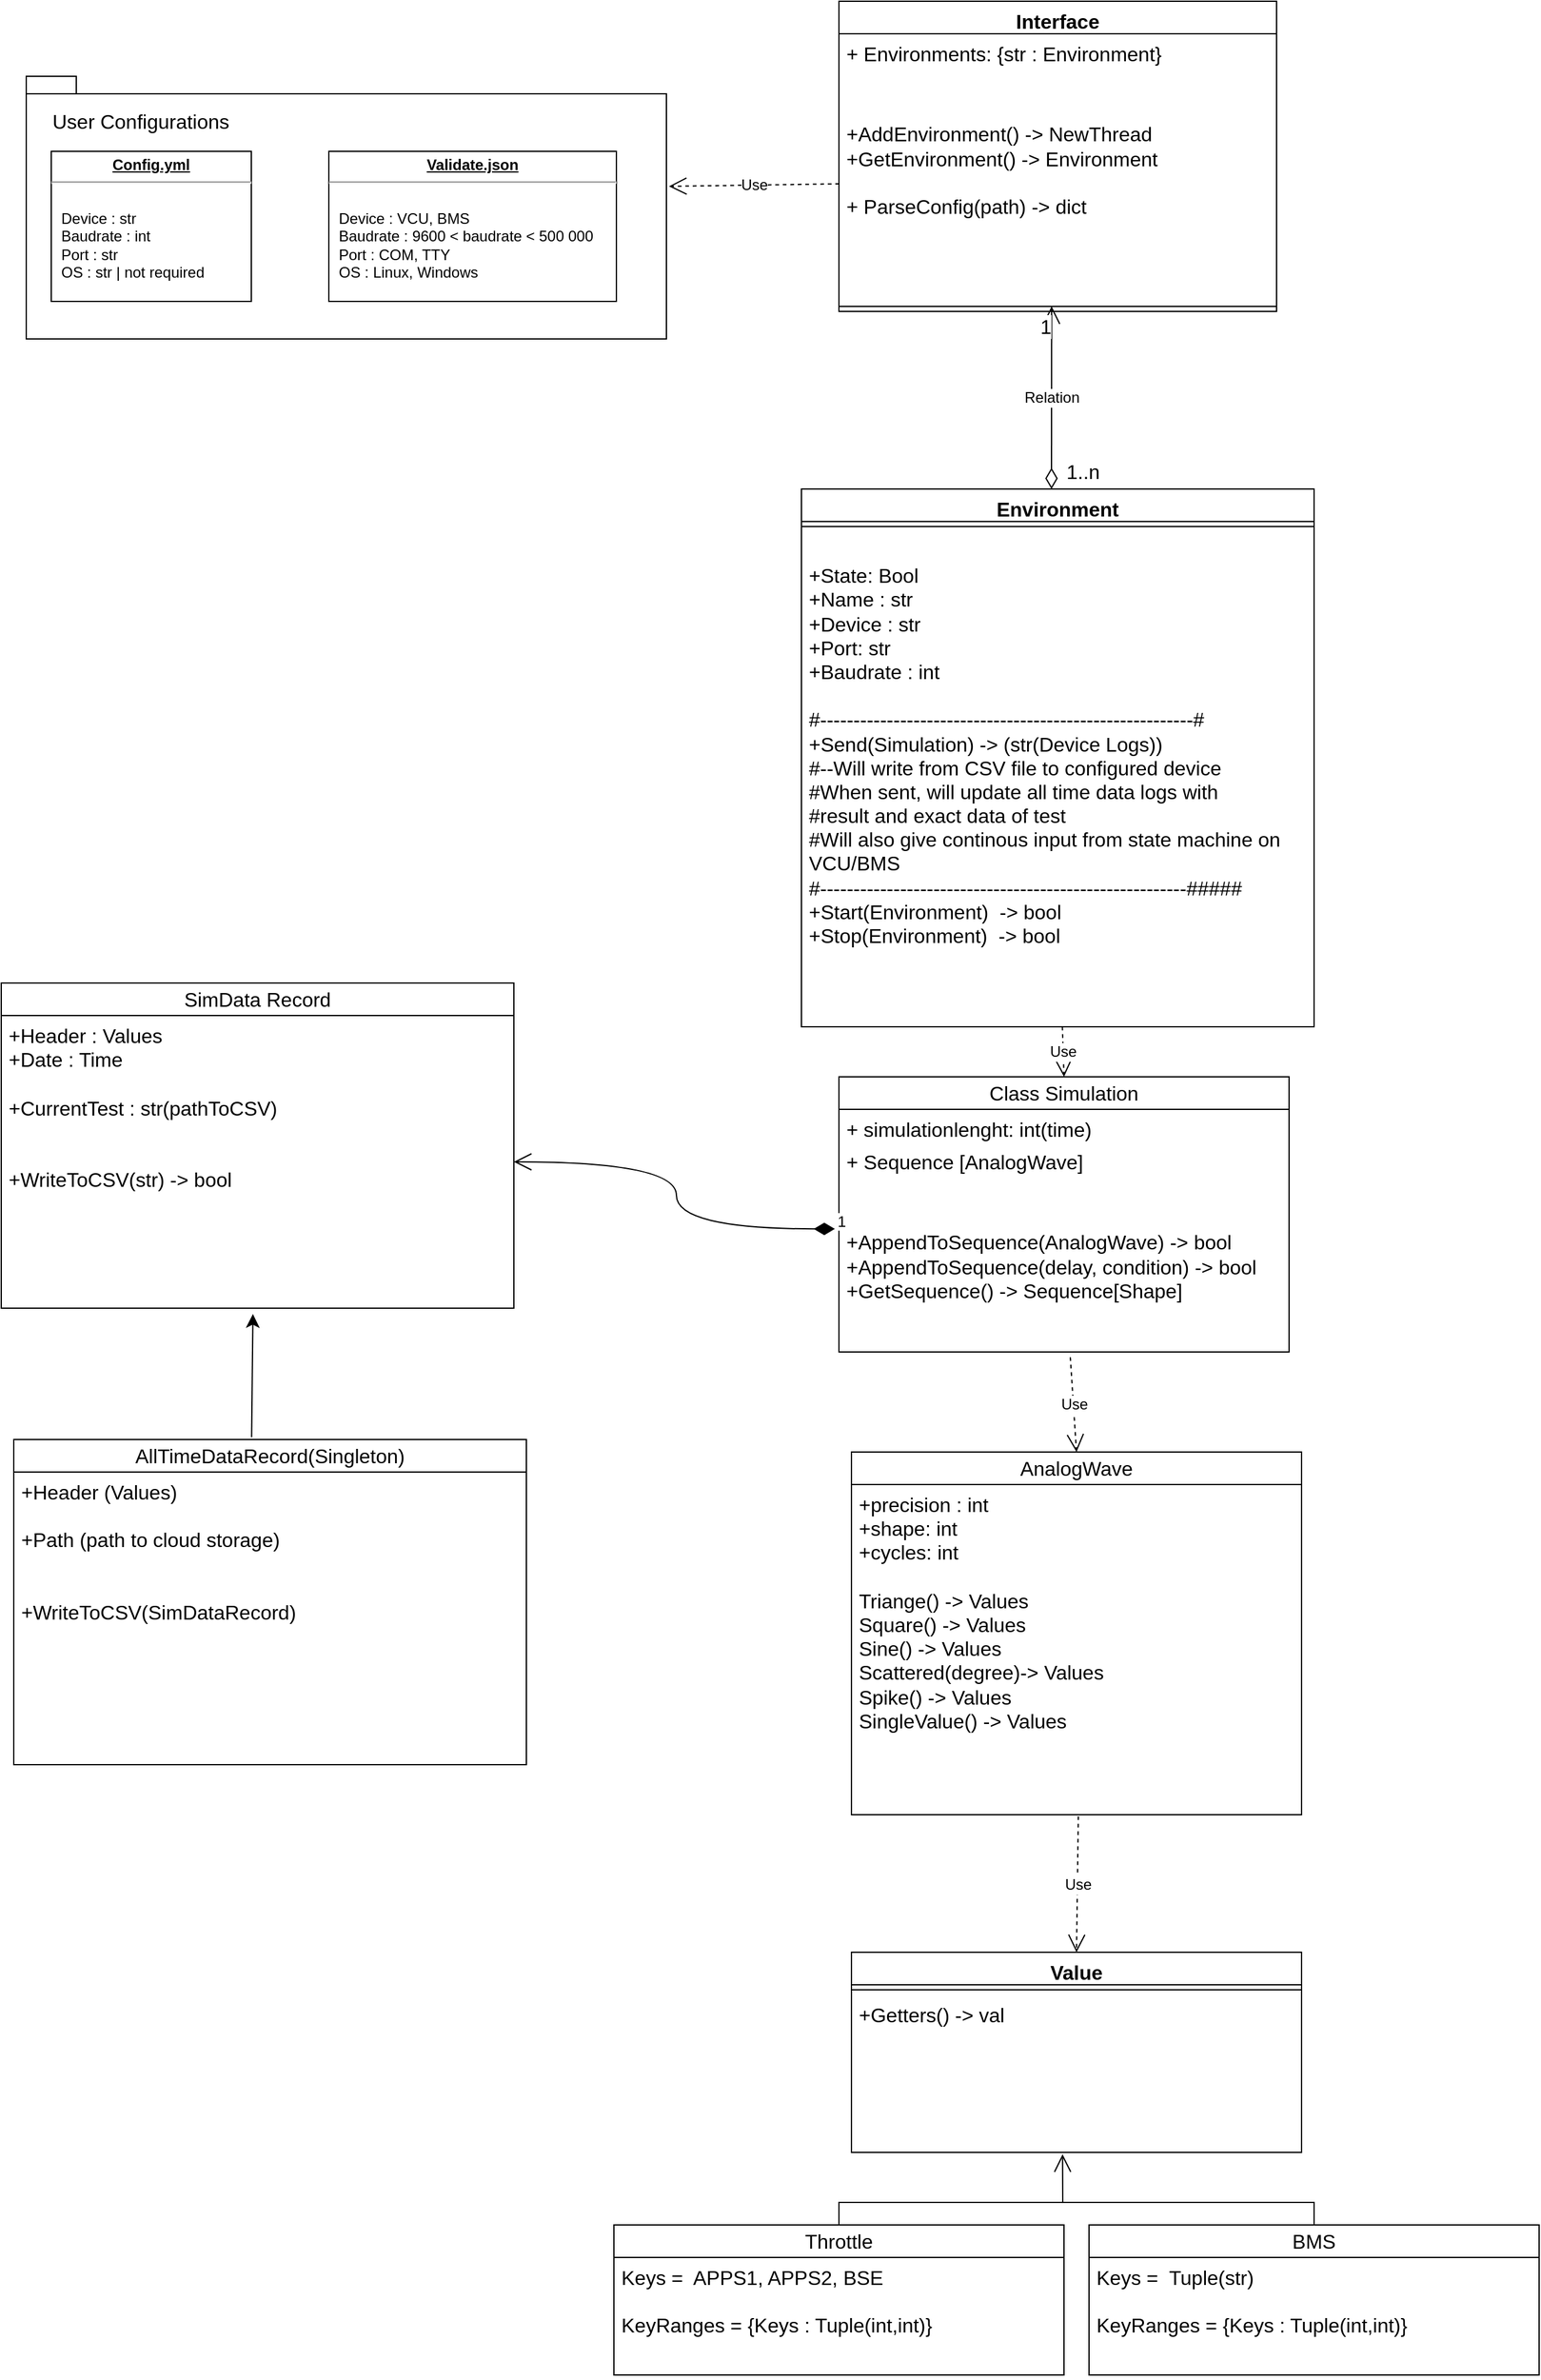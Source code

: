 <mxfile version="21.3.8" type="device">
  <diagram id="C5RBs43oDa-KdzZeNtuy" name="Page-1">
    <mxGraphModel dx="2954" dy="1417" grid="1" gridSize="10" guides="1" tooltips="1" connect="1" arrows="1" fold="1" page="1" pageScale="1" pageWidth="827" pageHeight="1169" math="0" shadow="0">
      <root>
        <mxCell id="WIyWlLk6GJQsqaUBKTNV-0" />
        <mxCell id="WIyWlLk6GJQsqaUBKTNV-1" parent="WIyWlLk6GJQsqaUBKTNV-0" />
        <mxCell id="lc3G6kXywLAPoj3AxXWs-2" value="" style="shape=folder;fontStyle=1;spacingTop=10;tabWidth=40;tabHeight=14;tabPosition=left;html=1;whiteSpace=wrap;fontSize=16;" vertex="1" parent="WIyWlLk6GJQsqaUBKTNV-1">
          <mxGeometry x="220" y="270" width="512" height="210" as="geometry" />
        </mxCell>
        <mxCell id="lc3G6kXywLAPoj3AxXWs-0" value="&lt;p style=&quot;margin:0px;margin-top:4px;text-align:center;text-decoration:underline;&quot;&gt;&lt;b&gt;Config.yml&lt;/b&gt;&lt;/p&gt;&lt;hr&gt;&lt;p style=&quot;margin:0px;margin-left:8px;&quot;&gt;&lt;br&gt;&lt;/p&gt;&lt;p style=&quot;margin:0px;margin-left:8px;&quot;&gt;Device : str&lt;br&gt;Baudrate : int&lt;br&gt;Port : str&lt;/p&gt;&lt;p style=&quot;margin:0px;margin-left:8px;&quot;&gt;OS : str | not required&lt;/p&gt;" style="verticalAlign=top;align=left;overflow=fill;fontSize=12;fontFamily=Helvetica;html=1;whiteSpace=wrap;" vertex="1" parent="WIyWlLk6GJQsqaUBKTNV-1">
          <mxGeometry x="240" y="330" width="160" height="120" as="geometry" />
        </mxCell>
        <mxCell id="lc3G6kXywLAPoj3AxXWs-1" value="&lt;p style=&quot;margin:0px;margin-top:4px;text-align:center;text-decoration:underline;&quot;&gt;&lt;b&gt;Validate.json&lt;/b&gt;&lt;/p&gt;&lt;hr&gt;&lt;p style=&quot;margin:0px;margin-left:8px;&quot;&gt;&lt;br&gt;&lt;/p&gt;&lt;p style=&quot;margin:0px;margin-left:8px;&quot;&gt;Device : VCU, BMS&lt;br&gt;Baudrate : 9600 &amp;lt; baudrate &amp;lt; 500 000&lt;br&gt;Port : COM, TTY&lt;/p&gt;&lt;p style=&quot;margin:0px;margin-left:8px;&quot;&gt;OS : Linux, Windows&lt;/p&gt;" style="verticalAlign=top;align=left;overflow=fill;fontSize=12;fontFamily=Helvetica;html=1;whiteSpace=wrap;" vertex="1" parent="WIyWlLk6GJQsqaUBKTNV-1">
          <mxGeometry x="462" y="330" width="230" height="120" as="geometry" />
        </mxCell>
        <mxCell id="lc3G6kXywLAPoj3AxXWs-4" value="User Configurations" style="text;strokeColor=none;fillColor=none;align=left;verticalAlign=top;spacingLeft=4;spacingRight=4;overflow=hidden;rotatable=0;points=[[0,0.5],[1,0.5]];portConstraint=eastwest;whiteSpace=wrap;html=1;fontSize=16;" vertex="1" parent="WIyWlLk6GJQsqaUBKTNV-1">
          <mxGeometry x="235" y="290" width="170" height="26" as="geometry" />
        </mxCell>
        <mxCell id="lc3G6kXywLAPoj3AxXWs-6" value="Environment" style="swimlane;fontStyle=1;align=center;verticalAlign=top;childLayout=stackLayout;horizontal=1;startSize=26;horizontalStack=0;resizeParent=1;resizeParentMax=0;resizeLast=0;collapsible=1;marginBottom=0;whiteSpace=wrap;html=1;fontSize=16;" vertex="1" parent="WIyWlLk6GJQsqaUBKTNV-1">
          <mxGeometry x="840" y="600" width="410" height="430" as="geometry" />
        </mxCell>
        <mxCell id="lc3G6kXywLAPoj3AxXWs-8" value="" style="line;strokeWidth=1;fillColor=none;align=left;verticalAlign=middle;spacingTop=-1;spacingLeft=3;spacingRight=3;rotatable=0;labelPosition=right;points=[];portConstraint=eastwest;strokeColor=inherit;fontSize=16;" vertex="1" parent="lc3G6kXywLAPoj3AxXWs-6">
          <mxGeometry y="26" width="410" height="8" as="geometry" />
        </mxCell>
        <mxCell id="lc3G6kXywLAPoj3AxXWs-9" value="&lt;br&gt;+State: Bool&lt;br&gt;+Name : str&lt;br&gt;+Device : str&lt;br&gt;+Port: str&lt;br&gt;+Baudrate : int&lt;br&gt;&lt;br&gt;#--------------------------------------------------------#&lt;br&gt;+Send(Simulation) -&amp;gt; (str(Device Logs))&lt;br&gt;#--Will write from CSV file to configured device&lt;br&gt;#When sent, will update all time data logs with &lt;br&gt;#result and exact data of test&lt;br&gt;#Will also give continous input from state machine on VCU/BMS&lt;br&gt;#-------------------------------------------------------#####&lt;br&gt;+Start(Environment)&amp;nbsp; -&amp;gt; bool&amp;nbsp;&lt;br&gt;+Stop(Environment)&amp;nbsp; -&amp;gt; bool" style="text;strokeColor=none;fillColor=none;align=left;verticalAlign=top;spacingLeft=4;spacingRight=4;overflow=hidden;rotatable=0;points=[[0,0.5],[1,0.5]];portConstraint=eastwest;whiteSpace=wrap;html=1;fontSize=16;" vertex="1" parent="lc3G6kXywLAPoj3AxXWs-6">
          <mxGeometry y="34" width="410" height="396" as="geometry" />
        </mxCell>
        <mxCell id="lc3G6kXywLAPoj3AxXWs-13" value="Interface" style="swimlane;fontStyle=1;align=center;verticalAlign=top;childLayout=stackLayout;horizontal=1;startSize=26;horizontalStack=0;resizeParent=1;resizeParentMax=0;resizeLast=0;collapsible=1;marginBottom=0;whiteSpace=wrap;html=1;fontSize=16;" vertex="1" parent="WIyWlLk6GJQsqaUBKTNV-1">
          <mxGeometry x="870" y="210" width="350" height="248" as="geometry" />
        </mxCell>
        <mxCell id="lc3G6kXywLAPoj3AxXWs-14" value="+ Environments: {str : Environment}&lt;br&gt;&lt;br&gt;" style="text;strokeColor=none;fillColor=none;align=left;verticalAlign=top;spacingLeft=4;spacingRight=4;overflow=hidden;rotatable=0;points=[[0,0.5],[1,0.5]];portConstraint=eastwest;whiteSpace=wrap;html=1;fontSize=16;" vertex="1" parent="lc3G6kXywLAPoj3AxXWs-13">
          <mxGeometry y="26" width="350" height="26" as="geometry" />
        </mxCell>
        <mxCell id="lc3G6kXywLAPoj3AxXWs-16" value="&lt;br&gt;&lt;br&gt;+AddEnvironment() -&amp;gt; NewThread&lt;br&gt;+GetEnvironment() -&amp;gt; Environment&lt;br&gt;&lt;br&gt;+ ParseConfig(path) -&amp;gt; dict" style="text;strokeColor=none;fillColor=none;align=left;verticalAlign=top;spacingLeft=4;spacingRight=4;overflow=hidden;rotatable=0;points=[[0,0.5],[1,0.5]];portConstraint=eastwest;whiteSpace=wrap;html=1;fontSize=16;" vertex="1" parent="lc3G6kXywLAPoj3AxXWs-13">
          <mxGeometry y="52" width="350" height="188" as="geometry" />
        </mxCell>
        <mxCell id="lc3G6kXywLAPoj3AxXWs-15" value="" style="line;strokeWidth=1;fillColor=none;align=left;verticalAlign=middle;spacingTop=-1;spacingLeft=3;spacingRight=3;rotatable=0;labelPosition=right;points=[];portConstraint=eastwest;strokeColor=inherit;fontSize=16;" vertex="1" parent="lc3G6kXywLAPoj3AxXWs-13">
          <mxGeometry y="240" width="350" height="8" as="geometry" />
        </mxCell>
        <mxCell id="lc3G6kXywLAPoj3AxXWs-17" value="Class Simulation" style="swimlane;fontStyle=0;childLayout=stackLayout;horizontal=1;startSize=26;fillColor=none;horizontalStack=0;resizeParent=1;resizeParentMax=0;resizeLast=0;collapsible=1;marginBottom=0;whiteSpace=wrap;html=1;fontSize=16;" vertex="1" parent="WIyWlLk6GJQsqaUBKTNV-1">
          <mxGeometry x="870" y="1070" width="360" height="220" as="geometry" />
        </mxCell>
        <mxCell id="lc3G6kXywLAPoj3AxXWs-18" value="+ simulationlenght: int(time)" style="text;strokeColor=none;fillColor=none;align=left;verticalAlign=top;spacingLeft=4;spacingRight=4;overflow=hidden;rotatable=0;points=[[0,0.5],[1,0.5]];portConstraint=eastwest;whiteSpace=wrap;html=1;fontSize=16;" vertex="1" parent="lc3G6kXywLAPoj3AxXWs-17">
          <mxGeometry y="26" width="360" height="26" as="geometry" />
        </mxCell>
        <mxCell id="lc3G6kXywLAPoj3AxXWs-19" value="+ Sequence [AnalogWave]" style="text;strokeColor=none;fillColor=none;align=left;verticalAlign=top;spacingLeft=4;spacingRight=4;overflow=hidden;rotatable=0;points=[[0,0.5],[1,0.5]];portConstraint=eastwest;whiteSpace=wrap;html=1;fontSize=16;" vertex="1" parent="lc3G6kXywLAPoj3AxXWs-17">
          <mxGeometry y="52" width="360" height="26" as="geometry" />
        </mxCell>
        <mxCell id="lc3G6kXywLAPoj3AxXWs-20" value="&lt;br&gt;&amp;nbsp;&amp;nbsp;&lt;br&gt;+AppendToSequence(AnalogWave) -&amp;gt; bool&lt;br&gt;+AppendToSequence(delay, condition) -&amp;gt; bool&amp;nbsp;&lt;br&gt;+GetSequence() -&amp;gt; Sequence[Shape]" style="text;strokeColor=none;fillColor=none;align=left;verticalAlign=top;spacingLeft=4;spacingRight=4;overflow=hidden;rotatable=0;points=[[0,0.5],[1,0.5]];portConstraint=eastwest;whiteSpace=wrap;html=1;fontSize=16;" vertex="1" parent="lc3G6kXywLAPoj3AxXWs-17">
          <mxGeometry y="78" width="360" height="142" as="geometry" />
        </mxCell>
        <mxCell id="lc3G6kXywLAPoj3AxXWs-21" value="AnalogWave" style="swimlane;fontStyle=0;childLayout=stackLayout;horizontal=1;startSize=26;fillColor=none;horizontalStack=0;resizeParent=1;resizeParentMax=0;resizeLast=0;collapsible=1;marginBottom=0;whiteSpace=wrap;html=1;fontSize=16;" vertex="1" parent="WIyWlLk6GJQsqaUBKTNV-1">
          <mxGeometry x="880" y="1370" width="360" height="290" as="geometry" />
        </mxCell>
        <mxCell id="lc3G6kXywLAPoj3AxXWs-22" value="+precision : int&lt;br&gt;+shape: int&lt;br&gt;+cycles: int&lt;br&gt;&lt;br&gt;Triange() -&amp;gt; Values&lt;br&gt;Square() -&amp;gt; Values&lt;br&gt;Sine() -&amp;gt; Values&lt;br&gt;Scattered(degree)-&amp;gt; Values&lt;br&gt;Spike() -&amp;gt; Values&lt;br&gt;SingleValue() -&amp;gt; Values&amp;nbsp;" style="text;strokeColor=none;fillColor=none;align=left;verticalAlign=top;spacingLeft=4;spacingRight=4;overflow=hidden;rotatable=0;points=[[0,0.5],[1,0.5]];portConstraint=eastwest;whiteSpace=wrap;html=1;fontSize=16;" vertex="1" parent="lc3G6kXywLAPoj3AxXWs-21">
          <mxGeometry y="26" width="360" height="264" as="geometry" />
        </mxCell>
        <mxCell id="lc3G6kXywLAPoj3AxXWs-25" value="SimData Record" style="swimlane;fontStyle=0;childLayout=stackLayout;horizontal=1;startSize=26;fillColor=none;horizontalStack=0;resizeParent=1;resizeParentMax=0;resizeLast=0;collapsible=1;marginBottom=0;whiteSpace=wrap;html=1;fontSize=16;" vertex="1" parent="WIyWlLk6GJQsqaUBKTNV-1">
          <mxGeometry x="200" y="995" width="410" height="260" as="geometry" />
        </mxCell>
        <mxCell id="lc3G6kXywLAPoj3AxXWs-26" value="+Header : Values&lt;br&gt;+Date : Time&lt;br&gt;&lt;br&gt;+CurrentTest : str(pathToCSV)&lt;br&gt;&lt;br&gt;&lt;br&gt;+WriteToCSV(str) -&amp;gt; bool" style="text;strokeColor=none;fillColor=none;align=left;verticalAlign=top;spacingLeft=4;spacingRight=4;overflow=hidden;rotatable=0;points=[[0,0.5],[1,0.5]];portConstraint=eastwest;whiteSpace=wrap;html=1;fontSize=16;" vertex="1" parent="lc3G6kXywLAPoj3AxXWs-25">
          <mxGeometry y="26" width="410" height="234" as="geometry" />
        </mxCell>
        <mxCell id="lc3G6kXywLAPoj3AxXWs-30" value="Throttle" style="swimlane;fontStyle=0;childLayout=stackLayout;horizontal=1;startSize=26;fillColor=none;horizontalStack=0;resizeParent=1;resizeParentMax=0;resizeLast=0;collapsible=1;marginBottom=0;whiteSpace=wrap;html=1;fontSize=16;" vertex="1" parent="WIyWlLk6GJQsqaUBKTNV-1">
          <mxGeometry x="690" y="1988" width="360" height="120" as="geometry" />
        </mxCell>
        <mxCell id="lc3G6kXywLAPoj3AxXWs-31" value="Keys =&amp;nbsp; APPS1, APPS2, BSE&lt;br&gt;&lt;br&gt;KeyRanges = {Keys : Tuple(int,int)}&lt;br&gt;&lt;br&gt;" style="text;strokeColor=none;fillColor=none;align=left;verticalAlign=top;spacingLeft=4;spacingRight=4;overflow=hidden;rotatable=0;points=[[0,0.5],[1,0.5]];portConstraint=eastwest;whiteSpace=wrap;html=1;fontSize=16;" vertex="1" parent="lc3G6kXywLAPoj3AxXWs-30">
          <mxGeometry y="26" width="360" height="94" as="geometry" />
        </mxCell>
        <mxCell id="lc3G6kXywLAPoj3AxXWs-32" value="BMS" style="swimlane;fontStyle=0;childLayout=stackLayout;horizontal=1;startSize=26;fillColor=none;horizontalStack=0;resizeParent=1;resizeParentMax=0;resizeLast=0;collapsible=1;marginBottom=0;whiteSpace=wrap;html=1;fontSize=16;" vertex="1" parent="WIyWlLk6GJQsqaUBKTNV-1">
          <mxGeometry x="1070" y="1988" width="360" height="120" as="geometry" />
        </mxCell>
        <mxCell id="lc3G6kXywLAPoj3AxXWs-33" value="Keys =&amp;nbsp; Tuple(str)&lt;br&gt;&lt;br&gt;KeyRanges = {Keys : Tuple(int,int)}&lt;br&gt;" style="text;strokeColor=none;fillColor=none;align=left;verticalAlign=top;spacingLeft=4;spacingRight=4;overflow=hidden;rotatable=0;points=[[0,0.5],[1,0.5]];portConstraint=eastwest;whiteSpace=wrap;html=1;fontSize=16;" vertex="1" parent="lc3G6kXywLAPoj3AxXWs-32">
          <mxGeometry y="26" width="360" height="94" as="geometry" />
        </mxCell>
        <mxCell id="lc3G6kXywLAPoj3AxXWs-34" value="Value" style="swimlane;fontStyle=1;align=center;verticalAlign=top;childLayout=stackLayout;horizontal=1;startSize=26;horizontalStack=0;resizeParent=1;resizeParentMax=0;resizeLast=0;collapsible=1;marginBottom=0;whiteSpace=wrap;html=1;fontSize=16;" vertex="1" parent="WIyWlLk6GJQsqaUBKTNV-1">
          <mxGeometry x="880" y="1770" width="360" height="160" as="geometry" />
        </mxCell>
        <mxCell id="lc3G6kXywLAPoj3AxXWs-36" value="" style="line;strokeWidth=1;fillColor=none;align=left;verticalAlign=middle;spacingTop=-1;spacingLeft=3;spacingRight=3;rotatable=0;labelPosition=right;points=[];portConstraint=eastwest;strokeColor=inherit;fontSize=16;" vertex="1" parent="lc3G6kXywLAPoj3AxXWs-34">
          <mxGeometry y="26" width="360" height="8" as="geometry" />
        </mxCell>
        <mxCell id="lc3G6kXywLAPoj3AxXWs-37" value="+Getters() -&amp;gt; val" style="text;strokeColor=none;fillColor=none;align=left;verticalAlign=top;spacingLeft=4;spacingRight=4;overflow=hidden;rotatable=0;points=[[0,0.5],[1,0.5]];portConstraint=eastwest;whiteSpace=wrap;html=1;fontSize=16;" vertex="1" parent="lc3G6kXywLAPoj3AxXWs-34">
          <mxGeometry y="34" width="360" height="126" as="geometry" />
        </mxCell>
        <mxCell id="lc3G6kXywLAPoj3AxXWs-50" value="Relation" style="endArrow=open;html=1;endSize=12;startArrow=diamondThin;startSize=14;startFill=0;edgeStyle=orthogonalEdgeStyle;rounded=0;fontSize=12;curved=1;entryX=0.486;entryY=0.483;entryDx=0;entryDy=0;entryPerimeter=0;" edge="1" parent="WIyWlLk6GJQsqaUBKTNV-1" target="lc3G6kXywLAPoj3AxXWs-15">
          <mxGeometry relative="1" as="geometry">
            <mxPoint x="1040" y="600" as="sourcePoint" />
            <mxPoint x="980" y="570" as="targetPoint" />
            <Array as="points">
              <mxPoint x="1040" y="544" />
              <mxPoint x="1040" y="544" />
            </Array>
          </mxGeometry>
        </mxCell>
        <mxCell id="lc3G6kXywLAPoj3AxXWs-51" value="1..n" style="edgeLabel;resizable=0;html=1;align=left;verticalAlign=top;fontSize=16;" connectable="0" vertex="1" parent="lc3G6kXywLAPoj3AxXWs-50">
          <mxGeometry x="-1" relative="1" as="geometry">
            <mxPoint x="10" y="-30" as="offset" />
          </mxGeometry>
        </mxCell>
        <mxCell id="lc3G6kXywLAPoj3AxXWs-52" value="1" style="edgeLabel;resizable=0;html=1;align=right;verticalAlign=top;fontSize=16;" connectable="0" vertex="1" parent="lc3G6kXywLAPoj3AxXWs-50">
          <mxGeometry x="1" relative="1" as="geometry" />
        </mxCell>
        <mxCell id="lc3G6kXywLAPoj3AxXWs-53" value="Use" style="endArrow=open;endSize=12;dashed=1;html=1;rounded=0;fontSize=12;curved=1;entryX=0.5;entryY=0;entryDx=0;entryDy=0;exitX=0.509;exitY=1;exitDx=0;exitDy=0;exitPerimeter=0;" edge="1" parent="WIyWlLk6GJQsqaUBKTNV-1" source="lc3G6kXywLAPoj3AxXWs-9" target="lc3G6kXywLAPoj3AxXWs-17">
          <mxGeometry width="160" relative="1" as="geometry">
            <mxPoint x="1070" y="1040" as="sourcePoint" />
            <mxPoint x="1020" y="1000" as="targetPoint" />
          </mxGeometry>
        </mxCell>
        <mxCell id="lc3G6kXywLAPoj3AxXWs-54" value="Use" style="endArrow=open;endSize=12;dashed=1;html=1;rounded=0;fontSize=12;curved=1;exitX=0.514;exitY=1.03;exitDx=0;exitDy=0;exitPerimeter=0;entryX=0.5;entryY=0;entryDx=0;entryDy=0;" edge="1" parent="WIyWlLk6GJQsqaUBKTNV-1" source="lc3G6kXywLAPoj3AxXWs-20" target="lc3G6kXywLAPoj3AxXWs-21">
          <mxGeometry width="160" relative="1" as="geometry">
            <mxPoint x="990" y="1320" as="sourcePoint" />
            <mxPoint x="1180" y="1320" as="targetPoint" />
          </mxGeometry>
        </mxCell>
        <mxCell id="lc3G6kXywLAPoj3AxXWs-56" value="1" style="endArrow=open;html=1;endSize=12;startArrow=diamondThin;startSize=14;startFill=1;edgeStyle=orthogonalEdgeStyle;align=left;verticalAlign=bottom;rounded=0;fontSize=12;curved=1;entryX=1;entryY=0.5;entryDx=0;entryDy=0;exitX=-0.009;exitY=0.307;exitDx=0;exitDy=0;exitPerimeter=0;" edge="1" parent="WIyWlLk6GJQsqaUBKTNV-1" source="lc3G6kXywLAPoj3AxXWs-20" target="lc3G6kXywLAPoj3AxXWs-26">
          <mxGeometry x="-1" y="3" relative="1" as="geometry">
            <mxPoint x="750" y="1260" as="sourcePoint" />
            <mxPoint x="910" y="1260" as="targetPoint" />
          </mxGeometry>
        </mxCell>
        <mxCell id="lc3G6kXywLAPoj3AxXWs-57" value="AllTimeDataRecord(Singleton)" style="swimlane;fontStyle=0;childLayout=stackLayout;horizontal=1;startSize=26;fillColor=none;horizontalStack=0;resizeParent=1;resizeParentMax=0;resizeLast=0;collapsible=1;marginBottom=0;whiteSpace=wrap;html=1;fontSize=16;" vertex="1" parent="WIyWlLk6GJQsqaUBKTNV-1">
          <mxGeometry x="210" y="1360" width="410" height="260" as="geometry" />
        </mxCell>
        <mxCell id="lc3G6kXywLAPoj3AxXWs-58" value="+Header (Values)&lt;br&gt;&lt;br&gt;+Path (path to cloud storage)&lt;br&gt;&lt;br&gt;&lt;br&gt;+WriteToCSV(SimDataRecord)&lt;br&gt;" style="text;strokeColor=none;fillColor=none;align=left;verticalAlign=top;spacingLeft=4;spacingRight=4;overflow=hidden;rotatable=0;points=[[0,0.5],[1,0.5]];portConstraint=eastwest;whiteSpace=wrap;html=1;fontSize=16;" vertex="1" parent="lc3G6kXywLAPoj3AxXWs-57">
          <mxGeometry y="26" width="410" height="234" as="geometry" />
        </mxCell>
        <mxCell id="lc3G6kXywLAPoj3AxXWs-61" value="" style="endArrow=classic;html=1;rounded=0;fontSize=12;startSize=8;endSize=8;curved=1;exitX=0.464;exitY=-0.007;exitDx=0;exitDy=0;entryX=0.491;entryY=1.02;entryDx=0;entryDy=0;entryPerimeter=0;exitPerimeter=0;" edge="1" parent="WIyWlLk6GJQsqaUBKTNV-1" source="lc3G6kXywLAPoj3AxXWs-57" target="lc3G6kXywLAPoj3AxXWs-26">
          <mxGeometry width="50" height="50" relative="1" as="geometry">
            <mxPoint x="800" y="1500" as="sourcePoint" />
            <mxPoint x="430" y="1290" as="targetPoint" />
          </mxGeometry>
        </mxCell>
        <mxCell id="lc3G6kXywLAPoj3AxXWs-63" value="Use" style="endArrow=open;endSize=12;dashed=1;html=1;rounded=0;fontSize=12;curved=1;entryX=0.5;entryY=0;entryDx=0;entryDy=0;exitX=0.504;exitY=1.005;exitDx=0;exitDy=0;exitPerimeter=0;" edge="1" parent="WIyWlLk6GJQsqaUBKTNV-1" source="lc3G6kXywLAPoj3AxXWs-22" target="lc3G6kXywLAPoj3AxXWs-34">
          <mxGeometry width="160" relative="1" as="geometry">
            <mxPoint x="1110" y="1700" as="sourcePoint" />
            <mxPoint x="1060" y="1660" as="targetPoint" />
          </mxGeometry>
        </mxCell>
        <mxCell id="lc3G6kXywLAPoj3AxXWs-66" value="" style="endArrow=open;endFill=1;endSize=12;html=1;rounded=0;fontSize=12;exitX=0.5;exitY=0;exitDx=0;exitDy=0;entryX=0.469;entryY=1.012;entryDx=0;entryDy=0;entryPerimeter=0;" edge="1" parent="WIyWlLk6GJQsqaUBKTNV-1" source="lc3G6kXywLAPoj3AxXWs-30" target="lc3G6kXywLAPoj3AxXWs-37">
          <mxGeometry width="160" relative="1" as="geometry">
            <mxPoint x="690" y="1947" as="sourcePoint" />
            <mxPoint x="850" y="1947" as="targetPoint" />
            <Array as="points">
              <mxPoint x="870" y="1970" />
              <mxPoint x="1049" y="1970" />
            </Array>
          </mxGeometry>
        </mxCell>
        <mxCell id="lc3G6kXywLAPoj3AxXWs-70" value="" style="endArrow=none;html=1;rounded=0;fontSize=12;startSize=8;endSize=8;exitX=0.5;exitY=0;exitDx=0;exitDy=0;" edge="1" parent="WIyWlLk6GJQsqaUBKTNV-1" source="lc3G6kXywLAPoj3AxXWs-32">
          <mxGeometry width="50" height="50" relative="1" as="geometry">
            <mxPoint x="1050" y="1890" as="sourcePoint" />
            <mxPoint x="1040" y="1970" as="targetPoint" />
            <Array as="points">
              <mxPoint x="1250" y="1970" />
            </Array>
          </mxGeometry>
        </mxCell>
        <mxCell id="lc3G6kXywLAPoj3AxXWs-76" value="Use" style="endArrow=open;endSize=12;dashed=1;html=1;rounded=0;fontSize=12;curved=1;exitX=0;exitY=0.5;exitDx=0;exitDy=0;entryX=1.004;entryY=0.419;entryDx=0;entryDy=0;entryPerimeter=0;" edge="1" parent="WIyWlLk6GJQsqaUBKTNV-1" source="lc3G6kXywLAPoj3AxXWs-16" target="lc3G6kXywLAPoj3AxXWs-2">
          <mxGeometry width="160" relative="1" as="geometry">
            <mxPoint x="820" y="390" as="sourcePoint" />
            <mxPoint x="980" y="390" as="targetPoint" />
          </mxGeometry>
        </mxCell>
      </root>
    </mxGraphModel>
  </diagram>
</mxfile>
